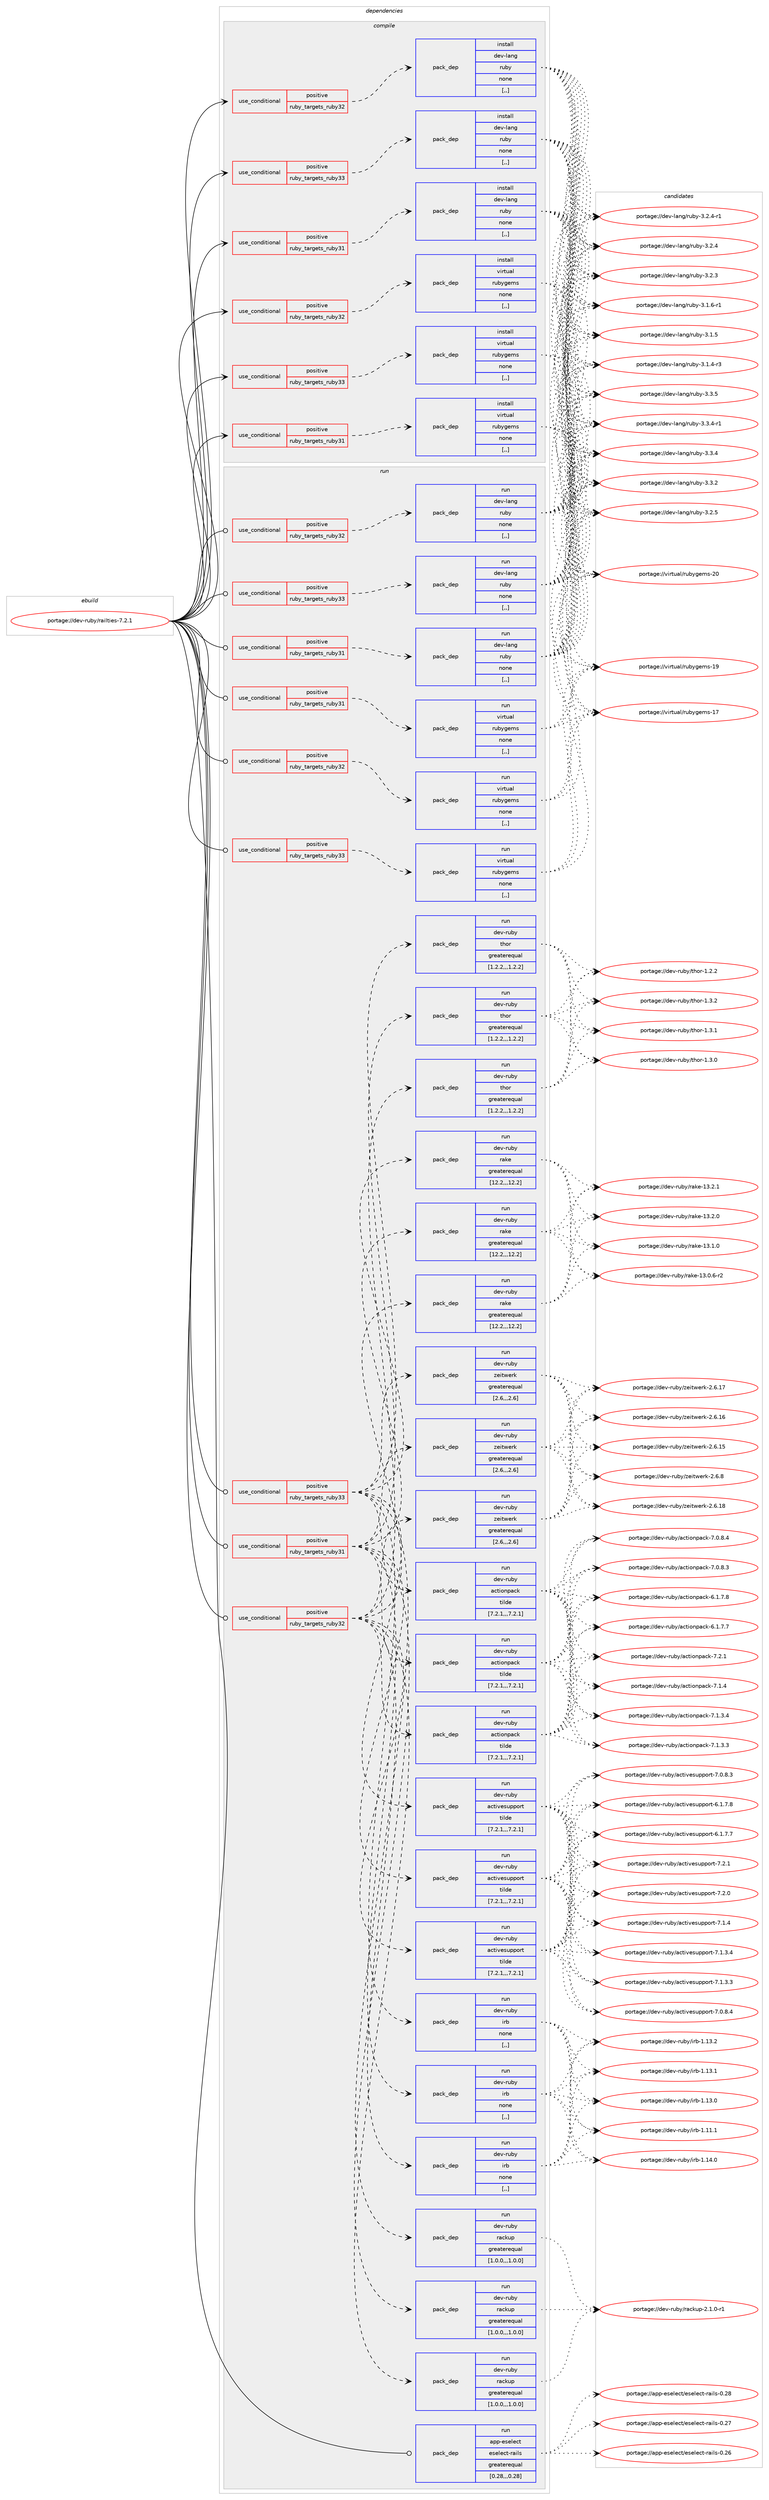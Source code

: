 digraph prolog {

# *************
# Graph options
# *************

newrank=true;
concentrate=true;
compound=true;
graph [rankdir=LR,fontname=Helvetica,fontsize=10,ranksep=1.5];#, ranksep=2.5, nodesep=0.2];
edge  [arrowhead=vee];
node  [fontname=Helvetica,fontsize=10];

# **********
# The ebuild
# **********

subgraph cluster_leftcol {
color=gray;
label=<<i>ebuild</i>>;
id [label="portage://dev-ruby/railties-7.2.1", color=red, width=4, href="../dev-ruby/railties-7.2.1.svg"];
}

# ****************
# The dependencies
# ****************

subgraph cluster_midcol {
color=gray;
label=<<i>dependencies</i>>;
subgraph cluster_compile {
fillcolor="#eeeeee";
style=filled;
label=<<i>compile</i>>;
subgraph cond184613 {
dependency692728 [label=<<TABLE BORDER="0" CELLBORDER="1" CELLSPACING="0" CELLPADDING="4"><TR><TD ROWSPAN="3" CELLPADDING="10">use_conditional</TD></TR><TR><TD>positive</TD></TR><TR><TD>ruby_targets_ruby31</TD></TR></TABLE>>, shape=none, color=red];
subgraph pack503169 {
dependency692729 [label=<<TABLE BORDER="0" CELLBORDER="1" CELLSPACING="0" CELLPADDING="4" WIDTH="220"><TR><TD ROWSPAN="6" CELLPADDING="30">pack_dep</TD></TR><TR><TD WIDTH="110">install</TD></TR><TR><TD>dev-lang</TD></TR><TR><TD>ruby</TD></TR><TR><TD>none</TD></TR><TR><TD>[,,]</TD></TR></TABLE>>, shape=none, color=blue];
}
dependency692728:e -> dependency692729:w [weight=20,style="dashed",arrowhead="vee"];
}
id:e -> dependency692728:w [weight=20,style="solid",arrowhead="vee"];
subgraph cond184614 {
dependency692730 [label=<<TABLE BORDER="0" CELLBORDER="1" CELLSPACING="0" CELLPADDING="4"><TR><TD ROWSPAN="3" CELLPADDING="10">use_conditional</TD></TR><TR><TD>positive</TD></TR><TR><TD>ruby_targets_ruby31</TD></TR></TABLE>>, shape=none, color=red];
subgraph pack503170 {
dependency692731 [label=<<TABLE BORDER="0" CELLBORDER="1" CELLSPACING="0" CELLPADDING="4" WIDTH="220"><TR><TD ROWSPAN="6" CELLPADDING="30">pack_dep</TD></TR><TR><TD WIDTH="110">install</TD></TR><TR><TD>virtual</TD></TR><TR><TD>rubygems</TD></TR><TR><TD>none</TD></TR><TR><TD>[,,]</TD></TR></TABLE>>, shape=none, color=blue];
}
dependency692730:e -> dependency692731:w [weight=20,style="dashed",arrowhead="vee"];
}
id:e -> dependency692730:w [weight=20,style="solid",arrowhead="vee"];
subgraph cond184615 {
dependency692732 [label=<<TABLE BORDER="0" CELLBORDER="1" CELLSPACING="0" CELLPADDING="4"><TR><TD ROWSPAN="3" CELLPADDING="10">use_conditional</TD></TR><TR><TD>positive</TD></TR><TR><TD>ruby_targets_ruby32</TD></TR></TABLE>>, shape=none, color=red];
subgraph pack503171 {
dependency692733 [label=<<TABLE BORDER="0" CELLBORDER="1" CELLSPACING="0" CELLPADDING="4" WIDTH="220"><TR><TD ROWSPAN="6" CELLPADDING="30">pack_dep</TD></TR><TR><TD WIDTH="110">install</TD></TR><TR><TD>dev-lang</TD></TR><TR><TD>ruby</TD></TR><TR><TD>none</TD></TR><TR><TD>[,,]</TD></TR></TABLE>>, shape=none, color=blue];
}
dependency692732:e -> dependency692733:w [weight=20,style="dashed",arrowhead="vee"];
}
id:e -> dependency692732:w [weight=20,style="solid",arrowhead="vee"];
subgraph cond184616 {
dependency692734 [label=<<TABLE BORDER="0" CELLBORDER="1" CELLSPACING="0" CELLPADDING="4"><TR><TD ROWSPAN="3" CELLPADDING="10">use_conditional</TD></TR><TR><TD>positive</TD></TR><TR><TD>ruby_targets_ruby32</TD></TR></TABLE>>, shape=none, color=red];
subgraph pack503172 {
dependency692735 [label=<<TABLE BORDER="0" CELLBORDER="1" CELLSPACING="0" CELLPADDING="4" WIDTH="220"><TR><TD ROWSPAN="6" CELLPADDING="30">pack_dep</TD></TR><TR><TD WIDTH="110">install</TD></TR><TR><TD>virtual</TD></TR><TR><TD>rubygems</TD></TR><TR><TD>none</TD></TR><TR><TD>[,,]</TD></TR></TABLE>>, shape=none, color=blue];
}
dependency692734:e -> dependency692735:w [weight=20,style="dashed",arrowhead="vee"];
}
id:e -> dependency692734:w [weight=20,style="solid",arrowhead="vee"];
subgraph cond184617 {
dependency692736 [label=<<TABLE BORDER="0" CELLBORDER="1" CELLSPACING="0" CELLPADDING="4"><TR><TD ROWSPAN="3" CELLPADDING="10">use_conditional</TD></TR><TR><TD>positive</TD></TR><TR><TD>ruby_targets_ruby33</TD></TR></TABLE>>, shape=none, color=red];
subgraph pack503173 {
dependency692737 [label=<<TABLE BORDER="0" CELLBORDER="1" CELLSPACING="0" CELLPADDING="4" WIDTH="220"><TR><TD ROWSPAN="6" CELLPADDING="30">pack_dep</TD></TR><TR><TD WIDTH="110">install</TD></TR><TR><TD>dev-lang</TD></TR><TR><TD>ruby</TD></TR><TR><TD>none</TD></TR><TR><TD>[,,]</TD></TR></TABLE>>, shape=none, color=blue];
}
dependency692736:e -> dependency692737:w [weight=20,style="dashed",arrowhead="vee"];
}
id:e -> dependency692736:w [weight=20,style="solid",arrowhead="vee"];
subgraph cond184618 {
dependency692738 [label=<<TABLE BORDER="0" CELLBORDER="1" CELLSPACING="0" CELLPADDING="4"><TR><TD ROWSPAN="3" CELLPADDING="10">use_conditional</TD></TR><TR><TD>positive</TD></TR><TR><TD>ruby_targets_ruby33</TD></TR></TABLE>>, shape=none, color=red];
subgraph pack503174 {
dependency692739 [label=<<TABLE BORDER="0" CELLBORDER="1" CELLSPACING="0" CELLPADDING="4" WIDTH="220"><TR><TD ROWSPAN="6" CELLPADDING="30">pack_dep</TD></TR><TR><TD WIDTH="110">install</TD></TR><TR><TD>virtual</TD></TR><TR><TD>rubygems</TD></TR><TR><TD>none</TD></TR><TR><TD>[,,]</TD></TR></TABLE>>, shape=none, color=blue];
}
dependency692738:e -> dependency692739:w [weight=20,style="dashed",arrowhead="vee"];
}
id:e -> dependency692738:w [weight=20,style="solid",arrowhead="vee"];
}
subgraph cluster_compileandrun {
fillcolor="#eeeeee";
style=filled;
label=<<i>compile and run</i>>;
}
subgraph cluster_run {
fillcolor="#eeeeee";
style=filled;
label=<<i>run</i>>;
subgraph cond184619 {
dependency692740 [label=<<TABLE BORDER="0" CELLBORDER="1" CELLSPACING="0" CELLPADDING="4"><TR><TD ROWSPAN="3" CELLPADDING="10">use_conditional</TD></TR><TR><TD>positive</TD></TR><TR><TD>ruby_targets_ruby31</TD></TR></TABLE>>, shape=none, color=red];
subgraph pack503175 {
dependency692741 [label=<<TABLE BORDER="0" CELLBORDER="1" CELLSPACING="0" CELLPADDING="4" WIDTH="220"><TR><TD ROWSPAN="6" CELLPADDING="30">pack_dep</TD></TR><TR><TD WIDTH="110">run</TD></TR><TR><TD>dev-lang</TD></TR><TR><TD>ruby</TD></TR><TR><TD>none</TD></TR><TR><TD>[,,]</TD></TR></TABLE>>, shape=none, color=blue];
}
dependency692740:e -> dependency692741:w [weight=20,style="dashed",arrowhead="vee"];
}
id:e -> dependency692740:w [weight=20,style="solid",arrowhead="odot"];
subgraph cond184620 {
dependency692742 [label=<<TABLE BORDER="0" CELLBORDER="1" CELLSPACING="0" CELLPADDING="4"><TR><TD ROWSPAN="3" CELLPADDING="10">use_conditional</TD></TR><TR><TD>positive</TD></TR><TR><TD>ruby_targets_ruby31</TD></TR></TABLE>>, shape=none, color=red];
subgraph pack503176 {
dependency692743 [label=<<TABLE BORDER="0" CELLBORDER="1" CELLSPACING="0" CELLPADDING="4" WIDTH="220"><TR><TD ROWSPAN="6" CELLPADDING="30">pack_dep</TD></TR><TR><TD WIDTH="110">run</TD></TR><TR><TD>dev-ruby</TD></TR><TR><TD>actionpack</TD></TR><TR><TD>tilde</TD></TR><TR><TD>[7.2.1,,,7.2.1]</TD></TR></TABLE>>, shape=none, color=blue];
}
dependency692742:e -> dependency692743:w [weight=20,style="dashed",arrowhead="vee"];
subgraph pack503177 {
dependency692744 [label=<<TABLE BORDER="0" CELLBORDER="1" CELLSPACING="0" CELLPADDING="4" WIDTH="220"><TR><TD ROWSPAN="6" CELLPADDING="30">pack_dep</TD></TR><TR><TD WIDTH="110">run</TD></TR><TR><TD>dev-ruby</TD></TR><TR><TD>activesupport</TD></TR><TR><TD>tilde</TD></TR><TR><TD>[7.2.1,,,7.2.1]</TD></TR></TABLE>>, shape=none, color=blue];
}
dependency692742:e -> dependency692744:w [weight=20,style="dashed",arrowhead="vee"];
subgraph pack503178 {
dependency692745 [label=<<TABLE BORDER="0" CELLBORDER="1" CELLSPACING="0" CELLPADDING="4" WIDTH="220"><TR><TD ROWSPAN="6" CELLPADDING="30">pack_dep</TD></TR><TR><TD WIDTH="110">run</TD></TR><TR><TD>dev-ruby</TD></TR><TR><TD>irb</TD></TR><TR><TD>none</TD></TR><TR><TD>[,,]</TD></TR></TABLE>>, shape=none, color=blue];
}
dependency692742:e -> dependency692745:w [weight=20,style="dashed",arrowhead="vee"];
subgraph pack503179 {
dependency692746 [label=<<TABLE BORDER="0" CELLBORDER="1" CELLSPACING="0" CELLPADDING="4" WIDTH="220"><TR><TD ROWSPAN="6" CELLPADDING="30">pack_dep</TD></TR><TR><TD WIDTH="110">run</TD></TR><TR><TD>dev-ruby</TD></TR><TR><TD>rackup</TD></TR><TR><TD>greaterequal</TD></TR><TR><TD>[1.0.0,,,1.0.0]</TD></TR></TABLE>>, shape=none, color=blue];
}
dependency692742:e -> dependency692746:w [weight=20,style="dashed",arrowhead="vee"];
subgraph pack503180 {
dependency692747 [label=<<TABLE BORDER="0" CELLBORDER="1" CELLSPACING="0" CELLPADDING="4" WIDTH="220"><TR><TD ROWSPAN="6" CELLPADDING="30">pack_dep</TD></TR><TR><TD WIDTH="110">run</TD></TR><TR><TD>dev-ruby</TD></TR><TR><TD>rake</TD></TR><TR><TD>greaterequal</TD></TR><TR><TD>[12.2,,,12.2]</TD></TR></TABLE>>, shape=none, color=blue];
}
dependency692742:e -> dependency692747:w [weight=20,style="dashed",arrowhead="vee"];
subgraph pack503181 {
dependency692748 [label=<<TABLE BORDER="0" CELLBORDER="1" CELLSPACING="0" CELLPADDING="4" WIDTH="220"><TR><TD ROWSPAN="6" CELLPADDING="30">pack_dep</TD></TR><TR><TD WIDTH="110">run</TD></TR><TR><TD>dev-ruby</TD></TR><TR><TD>thor</TD></TR><TR><TD>greaterequal</TD></TR><TR><TD>[1.2.2,,,1.2.2]</TD></TR></TABLE>>, shape=none, color=blue];
}
dependency692742:e -> dependency692748:w [weight=20,style="dashed",arrowhead="vee"];
subgraph pack503182 {
dependency692749 [label=<<TABLE BORDER="0" CELLBORDER="1" CELLSPACING="0" CELLPADDING="4" WIDTH="220"><TR><TD ROWSPAN="6" CELLPADDING="30">pack_dep</TD></TR><TR><TD WIDTH="110">run</TD></TR><TR><TD>dev-ruby</TD></TR><TR><TD>zeitwerk</TD></TR><TR><TD>greaterequal</TD></TR><TR><TD>[2.6,,,2.6]</TD></TR></TABLE>>, shape=none, color=blue];
}
dependency692742:e -> dependency692749:w [weight=20,style="dashed",arrowhead="vee"];
}
id:e -> dependency692742:w [weight=20,style="solid",arrowhead="odot"];
subgraph cond184621 {
dependency692750 [label=<<TABLE BORDER="0" CELLBORDER="1" CELLSPACING="0" CELLPADDING="4"><TR><TD ROWSPAN="3" CELLPADDING="10">use_conditional</TD></TR><TR><TD>positive</TD></TR><TR><TD>ruby_targets_ruby31</TD></TR></TABLE>>, shape=none, color=red];
subgraph pack503183 {
dependency692751 [label=<<TABLE BORDER="0" CELLBORDER="1" CELLSPACING="0" CELLPADDING="4" WIDTH="220"><TR><TD ROWSPAN="6" CELLPADDING="30">pack_dep</TD></TR><TR><TD WIDTH="110">run</TD></TR><TR><TD>virtual</TD></TR><TR><TD>rubygems</TD></TR><TR><TD>none</TD></TR><TR><TD>[,,]</TD></TR></TABLE>>, shape=none, color=blue];
}
dependency692750:e -> dependency692751:w [weight=20,style="dashed",arrowhead="vee"];
}
id:e -> dependency692750:w [weight=20,style="solid",arrowhead="odot"];
subgraph cond184622 {
dependency692752 [label=<<TABLE BORDER="0" CELLBORDER="1" CELLSPACING="0" CELLPADDING="4"><TR><TD ROWSPAN="3" CELLPADDING="10">use_conditional</TD></TR><TR><TD>positive</TD></TR><TR><TD>ruby_targets_ruby32</TD></TR></TABLE>>, shape=none, color=red];
subgraph pack503184 {
dependency692753 [label=<<TABLE BORDER="0" CELLBORDER="1" CELLSPACING="0" CELLPADDING="4" WIDTH="220"><TR><TD ROWSPAN="6" CELLPADDING="30">pack_dep</TD></TR><TR><TD WIDTH="110">run</TD></TR><TR><TD>dev-lang</TD></TR><TR><TD>ruby</TD></TR><TR><TD>none</TD></TR><TR><TD>[,,]</TD></TR></TABLE>>, shape=none, color=blue];
}
dependency692752:e -> dependency692753:w [weight=20,style="dashed",arrowhead="vee"];
}
id:e -> dependency692752:w [weight=20,style="solid",arrowhead="odot"];
subgraph cond184623 {
dependency692754 [label=<<TABLE BORDER="0" CELLBORDER="1" CELLSPACING="0" CELLPADDING="4"><TR><TD ROWSPAN="3" CELLPADDING="10">use_conditional</TD></TR><TR><TD>positive</TD></TR><TR><TD>ruby_targets_ruby32</TD></TR></TABLE>>, shape=none, color=red];
subgraph pack503185 {
dependency692755 [label=<<TABLE BORDER="0" CELLBORDER="1" CELLSPACING="0" CELLPADDING="4" WIDTH="220"><TR><TD ROWSPAN="6" CELLPADDING="30">pack_dep</TD></TR><TR><TD WIDTH="110">run</TD></TR><TR><TD>dev-ruby</TD></TR><TR><TD>actionpack</TD></TR><TR><TD>tilde</TD></TR><TR><TD>[7.2.1,,,7.2.1]</TD></TR></TABLE>>, shape=none, color=blue];
}
dependency692754:e -> dependency692755:w [weight=20,style="dashed",arrowhead="vee"];
subgraph pack503186 {
dependency692756 [label=<<TABLE BORDER="0" CELLBORDER="1" CELLSPACING="0" CELLPADDING="4" WIDTH="220"><TR><TD ROWSPAN="6" CELLPADDING="30">pack_dep</TD></TR><TR><TD WIDTH="110">run</TD></TR><TR><TD>dev-ruby</TD></TR><TR><TD>activesupport</TD></TR><TR><TD>tilde</TD></TR><TR><TD>[7.2.1,,,7.2.1]</TD></TR></TABLE>>, shape=none, color=blue];
}
dependency692754:e -> dependency692756:w [weight=20,style="dashed",arrowhead="vee"];
subgraph pack503187 {
dependency692757 [label=<<TABLE BORDER="0" CELLBORDER="1" CELLSPACING="0" CELLPADDING="4" WIDTH="220"><TR><TD ROWSPAN="6" CELLPADDING="30">pack_dep</TD></TR><TR><TD WIDTH="110">run</TD></TR><TR><TD>dev-ruby</TD></TR><TR><TD>irb</TD></TR><TR><TD>none</TD></TR><TR><TD>[,,]</TD></TR></TABLE>>, shape=none, color=blue];
}
dependency692754:e -> dependency692757:w [weight=20,style="dashed",arrowhead="vee"];
subgraph pack503188 {
dependency692758 [label=<<TABLE BORDER="0" CELLBORDER="1" CELLSPACING="0" CELLPADDING="4" WIDTH="220"><TR><TD ROWSPAN="6" CELLPADDING="30">pack_dep</TD></TR><TR><TD WIDTH="110">run</TD></TR><TR><TD>dev-ruby</TD></TR><TR><TD>rackup</TD></TR><TR><TD>greaterequal</TD></TR><TR><TD>[1.0.0,,,1.0.0]</TD></TR></TABLE>>, shape=none, color=blue];
}
dependency692754:e -> dependency692758:w [weight=20,style="dashed",arrowhead="vee"];
subgraph pack503189 {
dependency692759 [label=<<TABLE BORDER="0" CELLBORDER="1" CELLSPACING="0" CELLPADDING="4" WIDTH="220"><TR><TD ROWSPAN="6" CELLPADDING="30">pack_dep</TD></TR><TR><TD WIDTH="110">run</TD></TR><TR><TD>dev-ruby</TD></TR><TR><TD>rake</TD></TR><TR><TD>greaterequal</TD></TR><TR><TD>[12.2,,,12.2]</TD></TR></TABLE>>, shape=none, color=blue];
}
dependency692754:e -> dependency692759:w [weight=20,style="dashed",arrowhead="vee"];
subgraph pack503190 {
dependency692760 [label=<<TABLE BORDER="0" CELLBORDER="1" CELLSPACING="0" CELLPADDING="4" WIDTH="220"><TR><TD ROWSPAN="6" CELLPADDING="30">pack_dep</TD></TR><TR><TD WIDTH="110">run</TD></TR><TR><TD>dev-ruby</TD></TR><TR><TD>thor</TD></TR><TR><TD>greaterequal</TD></TR><TR><TD>[1.2.2,,,1.2.2]</TD></TR></TABLE>>, shape=none, color=blue];
}
dependency692754:e -> dependency692760:w [weight=20,style="dashed",arrowhead="vee"];
subgraph pack503191 {
dependency692761 [label=<<TABLE BORDER="0" CELLBORDER="1" CELLSPACING="0" CELLPADDING="4" WIDTH="220"><TR><TD ROWSPAN="6" CELLPADDING="30">pack_dep</TD></TR><TR><TD WIDTH="110">run</TD></TR><TR><TD>dev-ruby</TD></TR><TR><TD>zeitwerk</TD></TR><TR><TD>greaterequal</TD></TR><TR><TD>[2.6,,,2.6]</TD></TR></TABLE>>, shape=none, color=blue];
}
dependency692754:e -> dependency692761:w [weight=20,style="dashed",arrowhead="vee"];
}
id:e -> dependency692754:w [weight=20,style="solid",arrowhead="odot"];
subgraph cond184624 {
dependency692762 [label=<<TABLE BORDER="0" CELLBORDER="1" CELLSPACING="0" CELLPADDING="4"><TR><TD ROWSPAN="3" CELLPADDING="10">use_conditional</TD></TR><TR><TD>positive</TD></TR><TR><TD>ruby_targets_ruby32</TD></TR></TABLE>>, shape=none, color=red];
subgraph pack503192 {
dependency692763 [label=<<TABLE BORDER="0" CELLBORDER="1" CELLSPACING="0" CELLPADDING="4" WIDTH="220"><TR><TD ROWSPAN="6" CELLPADDING="30">pack_dep</TD></TR><TR><TD WIDTH="110">run</TD></TR><TR><TD>virtual</TD></TR><TR><TD>rubygems</TD></TR><TR><TD>none</TD></TR><TR><TD>[,,]</TD></TR></TABLE>>, shape=none, color=blue];
}
dependency692762:e -> dependency692763:w [weight=20,style="dashed",arrowhead="vee"];
}
id:e -> dependency692762:w [weight=20,style="solid",arrowhead="odot"];
subgraph cond184625 {
dependency692764 [label=<<TABLE BORDER="0" CELLBORDER="1" CELLSPACING="0" CELLPADDING="4"><TR><TD ROWSPAN="3" CELLPADDING="10">use_conditional</TD></TR><TR><TD>positive</TD></TR><TR><TD>ruby_targets_ruby33</TD></TR></TABLE>>, shape=none, color=red];
subgraph pack503193 {
dependency692765 [label=<<TABLE BORDER="0" CELLBORDER="1" CELLSPACING="0" CELLPADDING="4" WIDTH="220"><TR><TD ROWSPAN="6" CELLPADDING="30">pack_dep</TD></TR><TR><TD WIDTH="110">run</TD></TR><TR><TD>dev-lang</TD></TR><TR><TD>ruby</TD></TR><TR><TD>none</TD></TR><TR><TD>[,,]</TD></TR></TABLE>>, shape=none, color=blue];
}
dependency692764:e -> dependency692765:w [weight=20,style="dashed",arrowhead="vee"];
}
id:e -> dependency692764:w [weight=20,style="solid",arrowhead="odot"];
subgraph cond184626 {
dependency692766 [label=<<TABLE BORDER="0" CELLBORDER="1" CELLSPACING="0" CELLPADDING="4"><TR><TD ROWSPAN="3" CELLPADDING="10">use_conditional</TD></TR><TR><TD>positive</TD></TR><TR><TD>ruby_targets_ruby33</TD></TR></TABLE>>, shape=none, color=red];
subgraph pack503194 {
dependency692767 [label=<<TABLE BORDER="0" CELLBORDER="1" CELLSPACING="0" CELLPADDING="4" WIDTH="220"><TR><TD ROWSPAN="6" CELLPADDING="30">pack_dep</TD></TR><TR><TD WIDTH="110">run</TD></TR><TR><TD>dev-ruby</TD></TR><TR><TD>actionpack</TD></TR><TR><TD>tilde</TD></TR><TR><TD>[7.2.1,,,7.2.1]</TD></TR></TABLE>>, shape=none, color=blue];
}
dependency692766:e -> dependency692767:w [weight=20,style="dashed",arrowhead="vee"];
subgraph pack503195 {
dependency692768 [label=<<TABLE BORDER="0" CELLBORDER="1" CELLSPACING="0" CELLPADDING="4" WIDTH="220"><TR><TD ROWSPAN="6" CELLPADDING="30">pack_dep</TD></TR><TR><TD WIDTH="110">run</TD></TR><TR><TD>dev-ruby</TD></TR><TR><TD>activesupport</TD></TR><TR><TD>tilde</TD></TR><TR><TD>[7.2.1,,,7.2.1]</TD></TR></TABLE>>, shape=none, color=blue];
}
dependency692766:e -> dependency692768:w [weight=20,style="dashed",arrowhead="vee"];
subgraph pack503196 {
dependency692769 [label=<<TABLE BORDER="0" CELLBORDER="1" CELLSPACING="0" CELLPADDING="4" WIDTH="220"><TR><TD ROWSPAN="6" CELLPADDING="30">pack_dep</TD></TR><TR><TD WIDTH="110">run</TD></TR><TR><TD>dev-ruby</TD></TR><TR><TD>irb</TD></TR><TR><TD>none</TD></TR><TR><TD>[,,]</TD></TR></TABLE>>, shape=none, color=blue];
}
dependency692766:e -> dependency692769:w [weight=20,style="dashed",arrowhead="vee"];
subgraph pack503197 {
dependency692770 [label=<<TABLE BORDER="0" CELLBORDER="1" CELLSPACING="0" CELLPADDING="4" WIDTH="220"><TR><TD ROWSPAN="6" CELLPADDING="30">pack_dep</TD></TR><TR><TD WIDTH="110">run</TD></TR><TR><TD>dev-ruby</TD></TR><TR><TD>rackup</TD></TR><TR><TD>greaterequal</TD></TR><TR><TD>[1.0.0,,,1.0.0]</TD></TR></TABLE>>, shape=none, color=blue];
}
dependency692766:e -> dependency692770:w [weight=20,style="dashed",arrowhead="vee"];
subgraph pack503198 {
dependency692771 [label=<<TABLE BORDER="0" CELLBORDER="1" CELLSPACING="0" CELLPADDING="4" WIDTH="220"><TR><TD ROWSPAN="6" CELLPADDING="30">pack_dep</TD></TR><TR><TD WIDTH="110">run</TD></TR><TR><TD>dev-ruby</TD></TR><TR><TD>rake</TD></TR><TR><TD>greaterequal</TD></TR><TR><TD>[12.2,,,12.2]</TD></TR></TABLE>>, shape=none, color=blue];
}
dependency692766:e -> dependency692771:w [weight=20,style="dashed",arrowhead="vee"];
subgraph pack503199 {
dependency692772 [label=<<TABLE BORDER="0" CELLBORDER="1" CELLSPACING="0" CELLPADDING="4" WIDTH="220"><TR><TD ROWSPAN="6" CELLPADDING="30">pack_dep</TD></TR><TR><TD WIDTH="110">run</TD></TR><TR><TD>dev-ruby</TD></TR><TR><TD>thor</TD></TR><TR><TD>greaterequal</TD></TR><TR><TD>[1.2.2,,,1.2.2]</TD></TR></TABLE>>, shape=none, color=blue];
}
dependency692766:e -> dependency692772:w [weight=20,style="dashed",arrowhead="vee"];
subgraph pack503200 {
dependency692773 [label=<<TABLE BORDER="0" CELLBORDER="1" CELLSPACING="0" CELLPADDING="4" WIDTH="220"><TR><TD ROWSPAN="6" CELLPADDING="30">pack_dep</TD></TR><TR><TD WIDTH="110">run</TD></TR><TR><TD>dev-ruby</TD></TR><TR><TD>zeitwerk</TD></TR><TR><TD>greaterequal</TD></TR><TR><TD>[2.6,,,2.6]</TD></TR></TABLE>>, shape=none, color=blue];
}
dependency692766:e -> dependency692773:w [weight=20,style="dashed",arrowhead="vee"];
}
id:e -> dependency692766:w [weight=20,style="solid",arrowhead="odot"];
subgraph cond184627 {
dependency692774 [label=<<TABLE BORDER="0" CELLBORDER="1" CELLSPACING="0" CELLPADDING="4"><TR><TD ROWSPAN="3" CELLPADDING="10">use_conditional</TD></TR><TR><TD>positive</TD></TR><TR><TD>ruby_targets_ruby33</TD></TR></TABLE>>, shape=none, color=red];
subgraph pack503201 {
dependency692775 [label=<<TABLE BORDER="0" CELLBORDER="1" CELLSPACING="0" CELLPADDING="4" WIDTH="220"><TR><TD ROWSPAN="6" CELLPADDING="30">pack_dep</TD></TR><TR><TD WIDTH="110">run</TD></TR><TR><TD>virtual</TD></TR><TR><TD>rubygems</TD></TR><TR><TD>none</TD></TR><TR><TD>[,,]</TD></TR></TABLE>>, shape=none, color=blue];
}
dependency692774:e -> dependency692775:w [weight=20,style="dashed",arrowhead="vee"];
}
id:e -> dependency692774:w [weight=20,style="solid",arrowhead="odot"];
subgraph pack503202 {
dependency692776 [label=<<TABLE BORDER="0" CELLBORDER="1" CELLSPACING="0" CELLPADDING="4" WIDTH="220"><TR><TD ROWSPAN="6" CELLPADDING="30">pack_dep</TD></TR><TR><TD WIDTH="110">run</TD></TR><TR><TD>app-eselect</TD></TR><TR><TD>eselect-rails</TD></TR><TR><TD>greaterequal</TD></TR><TR><TD>[0.28,,,0.28]</TD></TR></TABLE>>, shape=none, color=blue];
}
id:e -> dependency692776:w [weight=20,style="solid",arrowhead="odot"];
}
}

# **************
# The candidates
# **************

subgraph cluster_choices {
rank=same;
color=gray;
label=<<i>candidates</i>>;

subgraph choice503169 {
color=black;
nodesep=1;
choice10010111845108971101034711411798121455146514653 [label="portage://dev-lang/ruby-3.3.5", color=red, width=4,href="../dev-lang/ruby-3.3.5.svg"];
choice100101118451089711010347114117981214551465146524511449 [label="portage://dev-lang/ruby-3.3.4-r1", color=red, width=4,href="../dev-lang/ruby-3.3.4-r1.svg"];
choice10010111845108971101034711411798121455146514652 [label="portage://dev-lang/ruby-3.3.4", color=red, width=4,href="../dev-lang/ruby-3.3.4.svg"];
choice10010111845108971101034711411798121455146514650 [label="portage://dev-lang/ruby-3.3.2", color=red, width=4,href="../dev-lang/ruby-3.3.2.svg"];
choice10010111845108971101034711411798121455146504653 [label="portage://dev-lang/ruby-3.2.5", color=red, width=4,href="../dev-lang/ruby-3.2.5.svg"];
choice100101118451089711010347114117981214551465046524511449 [label="portage://dev-lang/ruby-3.2.4-r1", color=red, width=4,href="../dev-lang/ruby-3.2.4-r1.svg"];
choice10010111845108971101034711411798121455146504652 [label="portage://dev-lang/ruby-3.2.4", color=red, width=4,href="../dev-lang/ruby-3.2.4.svg"];
choice10010111845108971101034711411798121455146504651 [label="portage://dev-lang/ruby-3.2.3", color=red, width=4,href="../dev-lang/ruby-3.2.3.svg"];
choice100101118451089711010347114117981214551464946544511449 [label="portage://dev-lang/ruby-3.1.6-r1", color=red, width=4,href="../dev-lang/ruby-3.1.6-r1.svg"];
choice10010111845108971101034711411798121455146494653 [label="portage://dev-lang/ruby-3.1.5", color=red, width=4,href="../dev-lang/ruby-3.1.5.svg"];
choice100101118451089711010347114117981214551464946524511451 [label="portage://dev-lang/ruby-3.1.4-r3", color=red, width=4,href="../dev-lang/ruby-3.1.4-r3.svg"];
dependency692729:e -> choice10010111845108971101034711411798121455146514653:w [style=dotted,weight="100"];
dependency692729:e -> choice100101118451089711010347114117981214551465146524511449:w [style=dotted,weight="100"];
dependency692729:e -> choice10010111845108971101034711411798121455146514652:w [style=dotted,weight="100"];
dependency692729:e -> choice10010111845108971101034711411798121455146514650:w [style=dotted,weight="100"];
dependency692729:e -> choice10010111845108971101034711411798121455146504653:w [style=dotted,weight="100"];
dependency692729:e -> choice100101118451089711010347114117981214551465046524511449:w [style=dotted,weight="100"];
dependency692729:e -> choice10010111845108971101034711411798121455146504652:w [style=dotted,weight="100"];
dependency692729:e -> choice10010111845108971101034711411798121455146504651:w [style=dotted,weight="100"];
dependency692729:e -> choice100101118451089711010347114117981214551464946544511449:w [style=dotted,weight="100"];
dependency692729:e -> choice10010111845108971101034711411798121455146494653:w [style=dotted,weight="100"];
dependency692729:e -> choice100101118451089711010347114117981214551464946524511451:w [style=dotted,weight="100"];
}
subgraph choice503170 {
color=black;
nodesep=1;
choice118105114116117971084711411798121103101109115455048 [label="portage://virtual/rubygems-20", color=red, width=4,href="../virtual/rubygems-20.svg"];
choice118105114116117971084711411798121103101109115454957 [label="portage://virtual/rubygems-19", color=red, width=4,href="../virtual/rubygems-19.svg"];
choice118105114116117971084711411798121103101109115454955 [label="portage://virtual/rubygems-17", color=red, width=4,href="../virtual/rubygems-17.svg"];
dependency692731:e -> choice118105114116117971084711411798121103101109115455048:w [style=dotted,weight="100"];
dependency692731:e -> choice118105114116117971084711411798121103101109115454957:w [style=dotted,weight="100"];
dependency692731:e -> choice118105114116117971084711411798121103101109115454955:w [style=dotted,weight="100"];
}
subgraph choice503171 {
color=black;
nodesep=1;
choice10010111845108971101034711411798121455146514653 [label="portage://dev-lang/ruby-3.3.5", color=red, width=4,href="../dev-lang/ruby-3.3.5.svg"];
choice100101118451089711010347114117981214551465146524511449 [label="portage://dev-lang/ruby-3.3.4-r1", color=red, width=4,href="../dev-lang/ruby-3.3.4-r1.svg"];
choice10010111845108971101034711411798121455146514652 [label="portage://dev-lang/ruby-3.3.4", color=red, width=4,href="../dev-lang/ruby-3.3.4.svg"];
choice10010111845108971101034711411798121455146514650 [label="portage://dev-lang/ruby-3.3.2", color=red, width=4,href="../dev-lang/ruby-3.3.2.svg"];
choice10010111845108971101034711411798121455146504653 [label="portage://dev-lang/ruby-3.2.5", color=red, width=4,href="../dev-lang/ruby-3.2.5.svg"];
choice100101118451089711010347114117981214551465046524511449 [label="portage://dev-lang/ruby-3.2.4-r1", color=red, width=4,href="../dev-lang/ruby-3.2.4-r1.svg"];
choice10010111845108971101034711411798121455146504652 [label="portage://dev-lang/ruby-3.2.4", color=red, width=4,href="../dev-lang/ruby-3.2.4.svg"];
choice10010111845108971101034711411798121455146504651 [label="portage://dev-lang/ruby-3.2.3", color=red, width=4,href="../dev-lang/ruby-3.2.3.svg"];
choice100101118451089711010347114117981214551464946544511449 [label="portage://dev-lang/ruby-3.1.6-r1", color=red, width=4,href="../dev-lang/ruby-3.1.6-r1.svg"];
choice10010111845108971101034711411798121455146494653 [label="portage://dev-lang/ruby-3.1.5", color=red, width=4,href="../dev-lang/ruby-3.1.5.svg"];
choice100101118451089711010347114117981214551464946524511451 [label="portage://dev-lang/ruby-3.1.4-r3", color=red, width=4,href="../dev-lang/ruby-3.1.4-r3.svg"];
dependency692733:e -> choice10010111845108971101034711411798121455146514653:w [style=dotted,weight="100"];
dependency692733:e -> choice100101118451089711010347114117981214551465146524511449:w [style=dotted,weight="100"];
dependency692733:e -> choice10010111845108971101034711411798121455146514652:w [style=dotted,weight="100"];
dependency692733:e -> choice10010111845108971101034711411798121455146514650:w [style=dotted,weight="100"];
dependency692733:e -> choice10010111845108971101034711411798121455146504653:w [style=dotted,weight="100"];
dependency692733:e -> choice100101118451089711010347114117981214551465046524511449:w [style=dotted,weight="100"];
dependency692733:e -> choice10010111845108971101034711411798121455146504652:w [style=dotted,weight="100"];
dependency692733:e -> choice10010111845108971101034711411798121455146504651:w [style=dotted,weight="100"];
dependency692733:e -> choice100101118451089711010347114117981214551464946544511449:w [style=dotted,weight="100"];
dependency692733:e -> choice10010111845108971101034711411798121455146494653:w [style=dotted,weight="100"];
dependency692733:e -> choice100101118451089711010347114117981214551464946524511451:w [style=dotted,weight="100"];
}
subgraph choice503172 {
color=black;
nodesep=1;
choice118105114116117971084711411798121103101109115455048 [label="portage://virtual/rubygems-20", color=red, width=4,href="../virtual/rubygems-20.svg"];
choice118105114116117971084711411798121103101109115454957 [label="portage://virtual/rubygems-19", color=red, width=4,href="../virtual/rubygems-19.svg"];
choice118105114116117971084711411798121103101109115454955 [label="portage://virtual/rubygems-17", color=red, width=4,href="../virtual/rubygems-17.svg"];
dependency692735:e -> choice118105114116117971084711411798121103101109115455048:w [style=dotted,weight="100"];
dependency692735:e -> choice118105114116117971084711411798121103101109115454957:w [style=dotted,weight="100"];
dependency692735:e -> choice118105114116117971084711411798121103101109115454955:w [style=dotted,weight="100"];
}
subgraph choice503173 {
color=black;
nodesep=1;
choice10010111845108971101034711411798121455146514653 [label="portage://dev-lang/ruby-3.3.5", color=red, width=4,href="../dev-lang/ruby-3.3.5.svg"];
choice100101118451089711010347114117981214551465146524511449 [label="portage://dev-lang/ruby-3.3.4-r1", color=red, width=4,href="../dev-lang/ruby-3.3.4-r1.svg"];
choice10010111845108971101034711411798121455146514652 [label="portage://dev-lang/ruby-3.3.4", color=red, width=4,href="../dev-lang/ruby-3.3.4.svg"];
choice10010111845108971101034711411798121455146514650 [label="portage://dev-lang/ruby-3.3.2", color=red, width=4,href="../dev-lang/ruby-3.3.2.svg"];
choice10010111845108971101034711411798121455146504653 [label="portage://dev-lang/ruby-3.2.5", color=red, width=4,href="../dev-lang/ruby-3.2.5.svg"];
choice100101118451089711010347114117981214551465046524511449 [label="portage://dev-lang/ruby-3.2.4-r1", color=red, width=4,href="../dev-lang/ruby-3.2.4-r1.svg"];
choice10010111845108971101034711411798121455146504652 [label="portage://dev-lang/ruby-3.2.4", color=red, width=4,href="../dev-lang/ruby-3.2.4.svg"];
choice10010111845108971101034711411798121455146504651 [label="portage://dev-lang/ruby-3.2.3", color=red, width=4,href="../dev-lang/ruby-3.2.3.svg"];
choice100101118451089711010347114117981214551464946544511449 [label="portage://dev-lang/ruby-3.1.6-r1", color=red, width=4,href="../dev-lang/ruby-3.1.6-r1.svg"];
choice10010111845108971101034711411798121455146494653 [label="portage://dev-lang/ruby-3.1.5", color=red, width=4,href="../dev-lang/ruby-3.1.5.svg"];
choice100101118451089711010347114117981214551464946524511451 [label="portage://dev-lang/ruby-3.1.4-r3", color=red, width=4,href="../dev-lang/ruby-3.1.4-r3.svg"];
dependency692737:e -> choice10010111845108971101034711411798121455146514653:w [style=dotted,weight="100"];
dependency692737:e -> choice100101118451089711010347114117981214551465146524511449:w [style=dotted,weight="100"];
dependency692737:e -> choice10010111845108971101034711411798121455146514652:w [style=dotted,weight="100"];
dependency692737:e -> choice10010111845108971101034711411798121455146514650:w [style=dotted,weight="100"];
dependency692737:e -> choice10010111845108971101034711411798121455146504653:w [style=dotted,weight="100"];
dependency692737:e -> choice100101118451089711010347114117981214551465046524511449:w [style=dotted,weight="100"];
dependency692737:e -> choice10010111845108971101034711411798121455146504652:w [style=dotted,weight="100"];
dependency692737:e -> choice10010111845108971101034711411798121455146504651:w [style=dotted,weight="100"];
dependency692737:e -> choice100101118451089711010347114117981214551464946544511449:w [style=dotted,weight="100"];
dependency692737:e -> choice10010111845108971101034711411798121455146494653:w [style=dotted,weight="100"];
dependency692737:e -> choice100101118451089711010347114117981214551464946524511451:w [style=dotted,weight="100"];
}
subgraph choice503174 {
color=black;
nodesep=1;
choice118105114116117971084711411798121103101109115455048 [label="portage://virtual/rubygems-20", color=red, width=4,href="../virtual/rubygems-20.svg"];
choice118105114116117971084711411798121103101109115454957 [label="portage://virtual/rubygems-19", color=red, width=4,href="../virtual/rubygems-19.svg"];
choice118105114116117971084711411798121103101109115454955 [label="portage://virtual/rubygems-17", color=red, width=4,href="../virtual/rubygems-17.svg"];
dependency692739:e -> choice118105114116117971084711411798121103101109115455048:w [style=dotted,weight="100"];
dependency692739:e -> choice118105114116117971084711411798121103101109115454957:w [style=dotted,weight="100"];
dependency692739:e -> choice118105114116117971084711411798121103101109115454955:w [style=dotted,weight="100"];
}
subgraph choice503175 {
color=black;
nodesep=1;
choice10010111845108971101034711411798121455146514653 [label="portage://dev-lang/ruby-3.3.5", color=red, width=4,href="../dev-lang/ruby-3.3.5.svg"];
choice100101118451089711010347114117981214551465146524511449 [label="portage://dev-lang/ruby-3.3.4-r1", color=red, width=4,href="../dev-lang/ruby-3.3.4-r1.svg"];
choice10010111845108971101034711411798121455146514652 [label="portage://dev-lang/ruby-3.3.4", color=red, width=4,href="../dev-lang/ruby-3.3.4.svg"];
choice10010111845108971101034711411798121455146514650 [label="portage://dev-lang/ruby-3.3.2", color=red, width=4,href="../dev-lang/ruby-3.3.2.svg"];
choice10010111845108971101034711411798121455146504653 [label="portage://dev-lang/ruby-3.2.5", color=red, width=4,href="../dev-lang/ruby-3.2.5.svg"];
choice100101118451089711010347114117981214551465046524511449 [label="portage://dev-lang/ruby-3.2.4-r1", color=red, width=4,href="../dev-lang/ruby-3.2.4-r1.svg"];
choice10010111845108971101034711411798121455146504652 [label="portage://dev-lang/ruby-3.2.4", color=red, width=4,href="../dev-lang/ruby-3.2.4.svg"];
choice10010111845108971101034711411798121455146504651 [label="portage://dev-lang/ruby-3.2.3", color=red, width=4,href="../dev-lang/ruby-3.2.3.svg"];
choice100101118451089711010347114117981214551464946544511449 [label="portage://dev-lang/ruby-3.1.6-r1", color=red, width=4,href="../dev-lang/ruby-3.1.6-r1.svg"];
choice10010111845108971101034711411798121455146494653 [label="portage://dev-lang/ruby-3.1.5", color=red, width=4,href="../dev-lang/ruby-3.1.5.svg"];
choice100101118451089711010347114117981214551464946524511451 [label="portage://dev-lang/ruby-3.1.4-r3", color=red, width=4,href="../dev-lang/ruby-3.1.4-r3.svg"];
dependency692741:e -> choice10010111845108971101034711411798121455146514653:w [style=dotted,weight="100"];
dependency692741:e -> choice100101118451089711010347114117981214551465146524511449:w [style=dotted,weight="100"];
dependency692741:e -> choice10010111845108971101034711411798121455146514652:w [style=dotted,weight="100"];
dependency692741:e -> choice10010111845108971101034711411798121455146514650:w [style=dotted,weight="100"];
dependency692741:e -> choice10010111845108971101034711411798121455146504653:w [style=dotted,weight="100"];
dependency692741:e -> choice100101118451089711010347114117981214551465046524511449:w [style=dotted,weight="100"];
dependency692741:e -> choice10010111845108971101034711411798121455146504652:w [style=dotted,weight="100"];
dependency692741:e -> choice10010111845108971101034711411798121455146504651:w [style=dotted,weight="100"];
dependency692741:e -> choice100101118451089711010347114117981214551464946544511449:w [style=dotted,weight="100"];
dependency692741:e -> choice10010111845108971101034711411798121455146494653:w [style=dotted,weight="100"];
dependency692741:e -> choice100101118451089711010347114117981214551464946524511451:w [style=dotted,weight="100"];
}
subgraph choice503176 {
color=black;
nodesep=1;
choice10010111845114117981214797991161051111101129799107455546504649 [label="portage://dev-ruby/actionpack-7.2.1", color=red, width=4,href="../dev-ruby/actionpack-7.2.1.svg"];
choice10010111845114117981214797991161051111101129799107455546494652 [label="portage://dev-ruby/actionpack-7.1.4", color=red, width=4,href="../dev-ruby/actionpack-7.1.4.svg"];
choice100101118451141179812147979911610511111011297991074555464946514652 [label="portage://dev-ruby/actionpack-7.1.3.4", color=red, width=4,href="../dev-ruby/actionpack-7.1.3.4.svg"];
choice100101118451141179812147979911610511111011297991074555464946514651 [label="portage://dev-ruby/actionpack-7.1.3.3", color=red, width=4,href="../dev-ruby/actionpack-7.1.3.3.svg"];
choice100101118451141179812147979911610511111011297991074555464846564652 [label="portage://dev-ruby/actionpack-7.0.8.4", color=red, width=4,href="../dev-ruby/actionpack-7.0.8.4.svg"];
choice100101118451141179812147979911610511111011297991074555464846564651 [label="portage://dev-ruby/actionpack-7.0.8.3", color=red, width=4,href="../dev-ruby/actionpack-7.0.8.3.svg"];
choice100101118451141179812147979911610511111011297991074554464946554656 [label="portage://dev-ruby/actionpack-6.1.7.8", color=red, width=4,href="../dev-ruby/actionpack-6.1.7.8.svg"];
choice100101118451141179812147979911610511111011297991074554464946554655 [label="portage://dev-ruby/actionpack-6.1.7.7", color=red, width=4,href="../dev-ruby/actionpack-6.1.7.7.svg"];
dependency692743:e -> choice10010111845114117981214797991161051111101129799107455546504649:w [style=dotted,weight="100"];
dependency692743:e -> choice10010111845114117981214797991161051111101129799107455546494652:w [style=dotted,weight="100"];
dependency692743:e -> choice100101118451141179812147979911610511111011297991074555464946514652:w [style=dotted,weight="100"];
dependency692743:e -> choice100101118451141179812147979911610511111011297991074555464946514651:w [style=dotted,weight="100"];
dependency692743:e -> choice100101118451141179812147979911610511111011297991074555464846564652:w [style=dotted,weight="100"];
dependency692743:e -> choice100101118451141179812147979911610511111011297991074555464846564651:w [style=dotted,weight="100"];
dependency692743:e -> choice100101118451141179812147979911610511111011297991074554464946554656:w [style=dotted,weight="100"];
dependency692743:e -> choice100101118451141179812147979911610511111011297991074554464946554655:w [style=dotted,weight="100"];
}
subgraph choice503177 {
color=black;
nodesep=1;
choice1001011184511411798121479799116105118101115117112112111114116455546504649 [label="portage://dev-ruby/activesupport-7.2.1", color=red, width=4,href="../dev-ruby/activesupport-7.2.1.svg"];
choice1001011184511411798121479799116105118101115117112112111114116455546504648 [label="portage://dev-ruby/activesupport-7.2.0", color=red, width=4,href="../dev-ruby/activesupport-7.2.0.svg"];
choice1001011184511411798121479799116105118101115117112112111114116455546494652 [label="portage://dev-ruby/activesupport-7.1.4", color=red, width=4,href="../dev-ruby/activesupport-7.1.4.svg"];
choice10010111845114117981214797991161051181011151171121121111141164555464946514652 [label="portage://dev-ruby/activesupport-7.1.3.4", color=red, width=4,href="../dev-ruby/activesupport-7.1.3.4.svg"];
choice10010111845114117981214797991161051181011151171121121111141164555464946514651 [label="portage://dev-ruby/activesupport-7.1.3.3", color=red, width=4,href="../dev-ruby/activesupport-7.1.3.3.svg"];
choice10010111845114117981214797991161051181011151171121121111141164555464846564652 [label="portage://dev-ruby/activesupport-7.0.8.4", color=red, width=4,href="../dev-ruby/activesupport-7.0.8.4.svg"];
choice10010111845114117981214797991161051181011151171121121111141164555464846564651 [label="portage://dev-ruby/activesupport-7.0.8.3", color=red, width=4,href="../dev-ruby/activesupport-7.0.8.3.svg"];
choice10010111845114117981214797991161051181011151171121121111141164554464946554656 [label="portage://dev-ruby/activesupport-6.1.7.8", color=red, width=4,href="../dev-ruby/activesupport-6.1.7.8.svg"];
choice10010111845114117981214797991161051181011151171121121111141164554464946554655 [label="portage://dev-ruby/activesupport-6.1.7.7", color=red, width=4,href="../dev-ruby/activesupport-6.1.7.7.svg"];
dependency692744:e -> choice1001011184511411798121479799116105118101115117112112111114116455546504649:w [style=dotted,weight="100"];
dependency692744:e -> choice1001011184511411798121479799116105118101115117112112111114116455546504648:w [style=dotted,weight="100"];
dependency692744:e -> choice1001011184511411798121479799116105118101115117112112111114116455546494652:w [style=dotted,weight="100"];
dependency692744:e -> choice10010111845114117981214797991161051181011151171121121111141164555464946514652:w [style=dotted,weight="100"];
dependency692744:e -> choice10010111845114117981214797991161051181011151171121121111141164555464946514651:w [style=dotted,weight="100"];
dependency692744:e -> choice10010111845114117981214797991161051181011151171121121111141164555464846564652:w [style=dotted,weight="100"];
dependency692744:e -> choice10010111845114117981214797991161051181011151171121121111141164555464846564651:w [style=dotted,weight="100"];
dependency692744:e -> choice10010111845114117981214797991161051181011151171121121111141164554464946554656:w [style=dotted,weight="100"];
dependency692744:e -> choice10010111845114117981214797991161051181011151171121121111141164554464946554655:w [style=dotted,weight="100"];
}
subgraph choice503178 {
color=black;
nodesep=1;
choice1001011184511411798121471051149845494649524648 [label="portage://dev-ruby/irb-1.14.0", color=red, width=4,href="../dev-ruby/irb-1.14.0.svg"];
choice1001011184511411798121471051149845494649514650 [label="portage://dev-ruby/irb-1.13.2", color=red, width=4,href="../dev-ruby/irb-1.13.2.svg"];
choice1001011184511411798121471051149845494649514649 [label="portage://dev-ruby/irb-1.13.1", color=red, width=4,href="../dev-ruby/irb-1.13.1.svg"];
choice1001011184511411798121471051149845494649514648 [label="portage://dev-ruby/irb-1.13.0", color=red, width=4,href="../dev-ruby/irb-1.13.0.svg"];
choice1001011184511411798121471051149845494649494649 [label="portage://dev-ruby/irb-1.11.1", color=red, width=4,href="../dev-ruby/irb-1.11.1.svg"];
dependency692745:e -> choice1001011184511411798121471051149845494649524648:w [style=dotted,weight="100"];
dependency692745:e -> choice1001011184511411798121471051149845494649514650:w [style=dotted,weight="100"];
dependency692745:e -> choice1001011184511411798121471051149845494649514649:w [style=dotted,weight="100"];
dependency692745:e -> choice1001011184511411798121471051149845494649514648:w [style=dotted,weight="100"];
dependency692745:e -> choice1001011184511411798121471051149845494649494649:w [style=dotted,weight="100"];
}
subgraph choice503179 {
color=black;
nodesep=1;
choice10010111845114117981214711497991071171124550464946484511449 [label="portage://dev-ruby/rackup-2.1.0-r1", color=red, width=4,href="../dev-ruby/rackup-2.1.0-r1.svg"];
dependency692746:e -> choice10010111845114117981214711497991071171124550464946484511449:w [style=dotted,weight="100"];
}
subgraph choice503180 {
color=black;
nodesep=1;
choice1001011184511411798121471149710710145495146504649 [label="portage://dev-ruby/rake-13.2.1", color=red, width=4,href="../dev-ruby/rake-13.2.1.svg"];
choice1001011184511411798121471149710710145495146504648 [label="portage://dev-ruby/rake-13.2.0", color=red, width=4,href="../dev-ruby/rake-13.2.0.svg"];
choice1001011184511411798121471149710710145495146494648 [label="portage://dev-ruby/rake-13.1.0", color=red, width=4,href="../dev-ruby/rake-13.1.0.svg"];
choice10010111845114117981214711497107101454951464846544511450 [label="portage://dev-ruby/rake-13.0.6-r2", color=red, width=4,href="../dev-ruby/rake-13.0.6-r2.svg"];
dependency692747:e -> choice1001011184511411798121471149710710145495146504649:w [style=dotted,weight="100"];
dependency692747:e -> choice1001011184511411798121471149710710145495146504648:w [style=dotted,weight="100"];
dependency692747:e -> choice1001011184511411798121471149710710145495146494648:w [style=dotted,weight="100"];
dependency692747:e -> choice10010111845114117981214711497107101454951464846544511450:w [style=dotted,weight="100"];
}
subgraph choice503181 {
color=black;
nodesep=1;
choice100101118451141179812147116104111114454946514650 [label="portage://dev-ruby/thor-1.3.2", color=red, width=4,href="../dev-ruby/thor-1.3.2.svg"];
choice100101118451141179812147116104111114454946514649 [label="portage://dev-ruby/thor-1.3.1", color=red, width=4,href="../dev-ruby/thor-1.3.1.svg"];
choice100101118451141179812147116104111114454946514648 [label="portage://dev-ruby/thor-1.3.0", color=red, width=4,href="../dev-ruby/thor-1.3.0.svg"];
choice100101118451141179812147116104111114454946504650 [label="portage://dev-ruby/thor-1.2.2", color=red, width=4,href="../dev-ruby/thor-1.2.2.svg"];
dependency692748:e -> choice100101118451141179812147116104111114454946514650:w [style=dotted,weight="100"];
dependency692748:e -> choice100101118451141179812147116104111114454946514649:w [style=dotted,weight="100"];
dependency692748:e -> choice100101118451141179812147116104111114454946514648:w [style=dotted,weight="100"];
dependency692748:e -> choice100101118451141179812147116104111114454946504650:w [style=dotted,weight="100"];
}
subgraph choice503182 {
color=black;
nodesep=1;
choice10010111845114117981214712210110511611910111410745504654464956 [label="portage://dev-ruby/zeitwerk-2.6.18", color=red, width=4,href="../dev-ruby/zeitwerk-2.6.18.svg"];
choice10010111845114117981214712210110511611910111410745504654464955 [label="portage://dev-ruby/zeitwerk-2.6.17", color=red, width=4,href="../dev-ruby/zeitwerk-2.6.17.svg"];
choice10010111845114117981214712210110511611910111410745504654464954 [label="portage://dev-ruby/zeitwerk-2.6.16", color=red, width=4,href="../dev-ruby/zeitwerk-2.6.16.svg"];
choice10010111845114117981214712210110511611910111410745504654464953 [label="portage://dev-ruby/zeitwerk-2.6.15", color=red, width=4,href="../dev-ruby/zeitwerk-2.6.15.svg"];
choice100101118451141179812147122101105116119101114107455046544656 [label="portage://dev-ruby/zeitwerk-2.6.8", color=red, width=4,href="../dev-ruby/zeitwerk-2.6.8.svg"];
dependency692749:e -> choice10010111845114117981214712210110511611910111410745504654464956:w [style=dotted,weight="100"];
dependency692749:e -> choice10010111845114117981214712210110511611910111410745504654464955:w [style=dotted,weight="100"];
dependency692749:e -> choice10010111845114117981214712210110511611910111410745504654464954:w [style=dotted,weight="100"];
dependency692749:e -> choice10010111845114117981214712210110511611910111410745504654464953:w [style=dotted,weight="100"];
dependency692749:e -> choice100101118451141179812147122101105116119101114107455046544656:w [style=dotted,weight="100"];
}
subgraph choice503183 {
color=black;
nodesep=1;
choice118105114116117971084711411798121103101109115455048 [label="portage://virtual/rubygems-20", color=red, width=4,href="../virtual/rubygems-20.svg"];
choice118105114116117971084711411798121103101109115454957 [label="portage://virtual/rubygems-19", color=red, width=4,href="../virtual/rubygems-19.svg"];
choice118105114116117971084711411798121103101109115454955 [label="portage://virtual/rubygems-17", color=red, width=4,href="../virtual/rubygems-17.svg"];
dependency692751:e -> choice118105114116117971084711411798121103101109115455048:w [style=dotted,weight="100"];
dependency692751:e -> choice118105114116117971084711411798121103101109115454957:w [style=dotted,weight="100"];
dependency692751:e -> choice118105114116117971084711411798121103101109115454955:w [style=dotted,weight="100"];
}
subgraph choice503184 {
color=black;
nodesep=1;
choice10010111845108971101034711411798121455146514653 [label="portage://dev-lang/ruby-3.3.5", color=red, width=4,href="../dev-lang/ruby-3.3.5.svg"];
choice100101118451089711010347114117981214551465146524511449 [label="portage://dev-lang/ruby-3.3.4-r1", color=red, width=4,href="../dev-lang/ruby-3.3.4-r1.svg"];
choice10010111845108971101034711411798121455146514652 [label="portage://dev-lang/ruby-3.3.4", color=red, width=4,href="../dev-lang/ruby-3.3.4.svg"];
choice10010111845108971101034711411798121455146514650 [label="portage://dev-lang/ruby-3.3.2", color=red, width=4,href="../dev-lang/ruby-3.3.2.svg"];
choice10010111845108971101034711411798121455146504653 [label="portage://dev-lang/ruby-3.2.5", color=red, width=4,href="../dev-lang/ruby-3.2.5.svg"];
choice100101118451089711010347114117981214551465046524511449 [label="portage://dev-lang/ruby-3.2.4-r1", color=red, width=4,href="../dev-lang/ruby-3.2.4-r1.svg"];
choice10010111845108971101034711411798121455146504652 [label="portage://dev-lang/ruby-3.2.4", color=red, width=4,href="../dev-lang/ruby-3.2.4.svg"];
choice10010111845108971101034711411798121455146504651 [label="portage://dev-lang/ruby-3.2.3", color=red, width=4,href="../dev-lang/ruby-3.2.3.svg"];
choice100101118451089711010347114117981214551464946544511449 [label="portage://dev-lang/ruby-3.1.6-r1", color=red, width=4,href="../dev-lang/ruby-3.1.6-r1.svg"];
choice10010111845108971101034711411798121455146494653 [label="portage://dev-lang/ruby-3.1.5", color=red, width=4,href="../dev-lang/ruby-3.1.5.svg"];
choice100101118451089711010347114117981214551464946524511451 [label="portage://dev-lang/ruby-3.1.4-r3", color=red, width=4,href="../dev-lang/ruby-3.1.4-r3.svg"];
dependency692753:e -> choice10010111845108971101034711411798121455146514653:w [style=dotted,weight="100"];
dependency692753:e -> choice100101118451089711010347114117981214551465146524511449:w [style=dotted,weight="100"];
dependency692753:e -> choice10010111845108971101034711411798121455146514652:w [style=dotted,weight="100"];
dependency692753:e -> choice10010111845108971101034711411798121455146514650:w [style=dotted,weight="100"];
dependency692753:e -> choice10010111845108971101034711411798121455146504653:w [style=dotted,weight="100"];
dependency692753:e -> choice100101118451089711010347114117981214551465046524511449:w [style=dotted,weight="100"];
dependency692753:e -> choice10010111845108971101034711411798121455146504652:w [style=dotted,weight="100"];
dependency692753:e -> choice10010111845108971101034711411798121455146504651:w [style=dotted,weight="100"];
dependency692753:e -> choice100101118451089711010347114117981214551464946544511449:w [style=dotted,weight="100"];
dependency692753:e -> choice10010111845108971101034711411798121455146494653:w [style=dotted,weight="100"];
dependency692753:e -> choice100101118451089711010347114117981214551464946524511451:w [style=dotted,weight="100"];
}
subgraph choice503185 {
color=black;
nodesep=1;
choice10010111845114117981214797991161051111101129799107455546504649 [label="portage://dev-ruby/actionpack-7.2.1", color=red, width=4,href="../dev-ruby/actionpack-7.2.1.svg"];
choice10010111845114117981214797991161051111101129799107455546494652 [label="portage://dev-ruby/actionpack-7.1.4", color=red, width=4,href="../dev-ruby/actionpack-7.1.4.svg"];
choice100101118451141179812147979911610511111011297991074555464946514652 [label="portage://dev-ruby/actionpack-7.1.3.4", color=red, width=4,href="../dev-ruby/actionpack-7.1.3.4.svg"];
choice100101118451141179812147979911610511111011297991074555464946514651 [label="portage://dev-ruby/actionpack-7.1.3.3", color=red, width=4,href="../dev-ruby/actionpack-7.1.3.3.svg"];
choice100101118451141179812147979911610511111011297991074555464846564652 [label="portage://dev-ruby/actionpack-7.0.8.4", color=red, width=4,href="../dev-ruby/actionpack-7.0.8.4.svg"];
choice100101118451141179812147979911610511111011297991074555464846564651 [label="portage://dev-ruby/actionpack-7.0.8.3", color=red, width=4,href="../dev-ruby/actionpack-7.0.8.3.svg"];
choice100101118451141179812147979911610511111011297991074554464946554656 [label="portage://dev-ruby/actionpack-6.1.7.8", color=red, width=4,href="../dev-ruby/actionpack-6.1.7.8.svg"];
choice100101118451141179812147979911610511111011297991074554464946554655 [label="portage://dev-ruby/actionpack-6.1.7.7", color=red, width=4,href="../dev-ruby/actionpack-6.1.7.7.svg"];
dependency692755:e -> choice10010111845114117981214797991161051111101129799107455546504649:w [style=dotted,weight="100"];
dependency692755:e -> choice10010111845114117981214797991161051111101129799107455546494652:w [style=dotted,weight="100"];
dependency692755:e -> choice100101118451141179812147979911610511111011297991074555464946514652:w [style=dotted,weight="100"];
dependency692755:e -> choice100101118451141179812147979911610511111011297991074555464946514651:w [style=dotted,weight="100"];
dependency692755:e -> choice100101118451141179812147979911610511111011297991074555464846564652:w [style=dotted,weight="100"];
dependency692755:e -> choice100101118451141179812147979911610511111011297991074555464846564651:w [style=dotted,weight="100"];
dependency692755:e -> choice100101118451141179812147979911610511111011297991074554464946554656:w [style=dotted,weight="100"];
dependency692755:e -> choice100101118451141179812147979911610511111011297991074554464946554655:w [style=dotted,weight="100"];
}
subgraph choice503186 {
color=black;
nodesep=1;
choice1001011184511411798121479799116105118101115117112112111114116455546504649 [label="portage://dev-ruby/activesupport-7.2.1", color=red, width=4,href="../dev-ruby/activesupport-7.2.1.svg"];
choice1001011184511411798121479799116105118101115117112112111114116455546504648 [label="portage://dev-ruby/activesupport-7.2.0", color=red, width=4,href="../dev-ruby/activesupport-7.2.0.svg"];
choice1001011184511411798121479799116105118101115117112112111114116455546494652 [label="portage://dev-ruby/activesupport-7.1.4", color=red, width=4,href="../dev-ruby/activesupport-7.1.4.svg"];
choice10010111845114117981214797991161051181011151171121121111141164555464946514652 [label="portage://dev-ruby/activesupport-7.1.3.4", color=red, width=4,href="../dev-ruby/activesupport-7.1.3.4.svg"];
choice10010111845114117981214797991161051181011151171121121111141164555464946514651 [label="portage://dev-ruby/activesupport-7.1.3.3", color=red, width=4,href="../dev-ruby/activesupport-7.1.3.3.svg"];
choice10010111845114117981214797991161051181011151171121121111141164555464846564652 [label="portage://dev-ruby/activesupport-7.0.8.4", color=red, width=4,href="../dev-ruby/activesupport-7.0.8.4.svg"];
choice10010111845114117981214797991161051181011151171121121111141164555464846564651 [label="portage://dev-ruby/activesupport-7.0.8.3", color=red, width=4,href="../dev-ruby/activesupport-7.0.8.3.svg"];
choice10010111845114117981214797991161051181011151171121121111141164554464946554656 [label="portage://dev-ruby/activesupport-6.1.7.8", color=red, width=4,href="../dev-ruby/activesupport-6.1.7.8.svg"];
choice10010111845114117981214797991161051181011151171121121111141164554464946554655 [label="portage://dev-ruby/activesupport-6.1.7.7", color=red, width=4,href="../dev-ruby/activesupport-6.1.7.7.svg"];
dependency692756:e -> choice1001011184511411798121479799116105118101115117112112111114116455546504649:w [style=dotted,weight="100"];
dependency692756:e -> choice1001011184511411798121479799116105118101115117112112111114116455546504648:w [style=dotted,weight="100"];
dependency692756:e -> choice1001011184511411798121479799116105118101115117112112111114116455546494652:w [style=dotted,weight="100"];
dependency692756:e -> choice10010111845114117981214797991161051181011151171121121111141164555464946514652:w [style=dotted,weight="100"];
dependency692756:e -> choice10010111845114117981214797991161051181011151171121121111141164555464946514651:w [style=dotted,weight="100"];
dependency692756:e -> choice10010111845114117981214797991161051181011151171121121111141164555464846564652:w [style=dotted,weight="100"];
dependency692756:e -> choice10010111845114117981214797991161051181011151171121121111141164555464846564651:w [style=dotted,weight="100"];
dependency692756:e -> choice10010111845114117981214797991161051181011151171121121111141164554464946554656:w [style=dotted,weight="100"];
dependency692756:e -> choice10010111845114117981214797991161051181011151171121121111141164554464946554655:w [style=dotted,weight="100"];
}
subgraph choice503187 {
color=black;
nodesep=1;
choice1001011184511411798121471051149845494649524648 [label="portage://dev-ruby/irb-1.14.0", color=red, width=4,href="../dev-ruby/irb-1.14.0.svg"];
choice1001011184511411798121471051149845494649514650 [label="portage://dev-ruby/irb-1.13.2", color=red, width=4,href="../dev-ruby/irb-1.13.2.svg"];
choice1001011184511411798121471051149845494649514649 [label="portage://dev-ruby/irb-1.13.1", color=red, width=4,href="../dev-ruby/irb-1.13.1.svg"];
choice1001011184511411798121471051149845494649514648 [label="portage://dev-ruby/irb-1.13.0", color=red, width=4,href="../dev-ruby/irb-1.13.0.svg"];
choice1001011184511411798121471051149845494649494649 [label="portage://dev-ruby/irb-1.11.1", color=red, width=4,href="../dev-ruby/irb-1.11.1.svg"];
dependency692757:e -> choice1001011184511411798121471051149845494649524648:w [style=dotted,weight="100"];
dependency692757:e -> choice1001011184511411798121471051149845494649514650:w [style=dotted,weight="100"];
dependency692757:e -> choice1001011184511411798121471051149845494649514649:w [style=dotted,weight="100"];
dependency692757:e -> choice1001011184511411798121471051149845494649514648:w [style=dotted,weight="100"];
dependency692757:e -> choice1001011184511411798121471051149845494649494649:w [style=dotted,weight="100"];
}
subgraph choice503188 {
color=black;
nodesep=1;
choice10010111845114117981214711497991071171124550464946484511449 [label="portage://dev-ruby/rackup-2.1.0-r1", color=red, width=4,href="../dev-ruby/rackup-2.1.0-r1.svg"];
dependency692758:e -> choice10010111845114117981214711497991071171124550464946484511449:w [style=dotted,weight="100"];
}
subgraph choice503189 {
color=black;
nodesep=1;
choice1001011184511411798121471149710710145495146504649 [label="portage://dev-ruby/rake-13.2.1", color=red, width=4,href="../dev-ruby/rake-13.2.1.svg"];
choice1001011184511411798121471149710710145495146504648 [label="portage://dev-ruby/rake-13.2.0", color=red, width=4,href="../dev-ruby/rake-13.2.0.svg"];
choice1001011184511411798121471149710710145495146494648 [label="portage://dev-ruby/rake-13.1.0", color=red, width=4,href="../dev-ruby/rake-13.1.0.svg"];
choice10010111845114117981214711497107101454951464846544511450 [label="portage://dev-ruby/rake-13.0.6-r2", color=red, width=4,href="../dev-ruby/rake-13.0.6-r2.svg"];
dependency692759:e -> choice1001011184511411798121471149710710145495146504649:w [style=dotted,weight="100"];
dependency692759:e -> choice1001011184511411798121471149710710145495146504648:w [style=dotted,weight="100"];
dependency692759:e -> choice1001011184511411798121471149710710145495146494648:w [style=dotted,weight="100"];
dependency692759:e -> choice10010111845114117981214711497107101454951464846544511450:w [style=dotted,weight="100"];
}
subgraph choice503190 {
color=black;
nodesep=1;
choice100101118451141179812147116104111114454946514650 [label="portage://dev-ruby/thor-1.3.2", color=red, width=4,href="../dev-ruby/thor-1.3.2.svg"];
choice100101118451141179812147116104111114454946514649 [label="portage://dev-ruby/thor-1.3.1", color=red, width=4,href="../dev-ruby/thor-1.3.1.svg"];
choice100101118451141179812147116104111114454946514648 [label="portage://dev-ruby/thor-1.3.0", color=red, width=4,href="../dev-ruby/thor-1.3.0.svg"];
choice100101118451141179812147116104111114454946504650 [label="portage://dev-ruby/thor-1.2.2", color=red, width=4,href="../dev-ruby/thor-1.2.2.svg"];
dependency692760:e -> choice100101118451141179812147116104111114454946514650:w [style=dotted,weight="100"];
dependency692760:e -> choice100101118451141179812147116104111114454946514649:w [style=dotted,weight="100"];
dependency692760:e -> choice100101118451141179812147116104111114454946514648:w [style=dotted,weight="100"];
dependency692760:e -> choice100101118451141179812147116104111114454946504650:w [style=dotted,weight="100"];
}
subgraph choice503191 {
color=black;
nodesep=1;
choice10010111845114117981214712210110511611910111410745504654464956 [label="portage://dev-ruby/zeitwerk-2.6.18", color=red, width=4,href="../dev-ruby/zeitwerk-2.6.18.svg"];
choice10010111845114117981214712210110511611910111410745504654464955 [label="portage://dev-ruby/zeitwerk-2.6.17", color=red, width=4,href="../dev-ruby/zeitwerk-2.6.17.svg"];
choice10010111845114117981214712210110511611910111410745504654464954 [label="portage://dev-ruby/zeitwerk-2.6.16", color=red, width=4,href="../dev-ruby/zeitwerk-2.6.16.svg"];
choice10010111845114117981214712210110511611910111410745504654464953 [label="portage://dev-ruby/zeitwerk-2.6.15", color=red, width=4,href="../dev-ruby/zeitwerk-2.6.15.svg"];
choice100101118451141179812147122101105116119101114107455046544656 [label="portage://dev-ruby/zeitwerk-2.6.8", color=red, width=4,href="../dev-ruby/zeitwerk-2.6.8.svg"];
dependency692761:e -> choice10010111845114117981214712210110511611910111410745504654464956:w [style=dotted,weight="100"];
dependency692761:e -> choice10010111845114117981214712210110511611910111410745504654464955:w [style=dotted,weight="100"];
dependency692761:e -> choice10010111845114117981214712210110511611910111410745504654464954:w [style=dotted,weight="100"];
dependency692761:e -> choice10010111845114117981214712210110511611910111410745504654464953:w [style=dotted,weight="100"];
dependency692761:e -> choice100101118451141179812147122101105116119101114107455046544656:w [style=dotted,weight="100"];
}
subgraph choice503192 {
color=black;
nodesep=1;
choice118105114116117971084711411798121103101109115455048 [label="portage://virtual/rubygems-20", color=red, width=4,href="../virtual/rubygems-20.svg"];
choice118105114116117971084711411798121103101109115454957 [label="portage://virtual/rubygems-19", color=red, width=4,href="../virtual/rubygems-19.svg"];
choice118105114116117971084711411798121103101109115454955 [label="portage://virtual/rubygems-17", color=red, width=4,href="../virtual/rubygems-17.svg"];
dependency692763:e -> choice118105114116117971084711411798121103101109115455048:w [style=dotted,weight="100"];
dependency692763:e -> choice118105114116117971084711411798121103101109115454957:w [style=dotted,weight="100"];
dependency692763:e -> choice118105114116117971084711411798121103101109115454955:w [style=dotted,weight="100"];
}
subgraph choice503193 {
color=black;
nodesep=1;
choice10010111845108971101034711411798121455146514653 [label="portage://dev-lang/ruby-3.3.5", color=red, width=4,href="../dev-lang/ruby-3.3.5.svg"];
choice100101118451089711010347114117981214551465146524511449 [label="portage://dev-lang/ruby-3.3.4-r1", color=red, width=4,href="../dev-lang/ruby-3.3.4-r1.svg"];
choice10010111845108971101034711411798121455146514652 [label="portage://dev-lang/ruby-3.3.4", color=red, width=4,href="../dev-lang/ruby-3.3.4.svg"];
choice10010111845108971101034711411798121455146514650 [label="portage://dev-lang/ruby-3.3.2", color=red, width=4,href="../dev-lang/ruby-3.3.2.svg"];
choice10010111845108971101034711411798121455146504653 [label="portage://dev-lang/ruby-3.2.5", color=red, width=4,href="../dev-lang/ruby-3.2.5.svg"];
choice100101118451089711010347114117981214551465046524511449 [label="portage://dev-lang/ruby-3.2.4-r1", color=red, width=4,href="../dev-lang/ruby-3.2.4-r1.svg"];
choice10010111845108971101034711411798121455146504652 [label="portage://dev-lang/ruby-3.2.4", color=red, width=4,href="../dev-lang/ruby-3.2.4.svg"];
choice10010111845108971101034711411798121455146504651 [label="portage://dev-lang/ruby-3.2.3", color=red, width=4,href="../dev-lang/ruby-3.2.3.svg"];
choice100101118451089711010347114117981214551464946544511449 [label="portage://dev-lang/ruby-3.1.6-r1", color=red, width=4,href="../dev-lang/ruby-3.1.6-r1.svg"];
choice10010111845108971101034711411798121455146494653 [label="portage://dev-lang/ruby-3.1.5", color=red, width=4,href="../dev-lang/ruby-3.1.5.svg"];
choice100101118451089711010347114117981214551464946524511451 [label="portage://dev-lang/ruby-3.1.4-r3", color=red, width=4,href="../dev-lang/ruby-3.1.4-r3.svg"];
dependency692765:e -> choice10010111845108971101034711411798121455146514653:w [style=dotted,weight="100"];
dependency692765:e -> choice100101118451089711010347114117981214551465146524511449:w [style=dotted,weight="100"];
dependency692765:e -> choice10010111845108971101034711411798121455146514652:w [style=dotted,weight="100"];
dependency692765:e -> choice10010111845108971101034711411798121455146514650:w [style=dotted,weight="100"];
dependency692765:e -> choice10010111845108971101034711411798121455146504653:w [style=dotted,weight="100"];
dependency692765:e -> choice100101118451089711010347114117981214551465046524511449:w [style=dotted,weight="100"];
dependency692765:e -> choice10010111845108971101034711411798121455146504652:w [style=dotted,weight="100"];
dependency692765:e -> choice10010111845108971101034711411798121455146504651:w [style=dotted,weight="100"];
dependency692765:e -> choice100101118451089711010347114117981214551464946544511449:w [style=dotted,weight="100"];
dependency692765:e -> choice10010111845108971101034711411798121455146494653:w [style=dotted,weight="100"];
dependency692765:e -> choice100101118451089711010347114117981214551464946524511451:w [style=dotted,weight="100"];
}
subgraph choice503194 {
color=black;
nodesep=1;
choice10010111845114117981214797991161051111101129799107455546504649 [label="portage://dev-ruby/actionpack-7.2.1", color=red, width=4,href="../dev-ruby/actionpack-7.2.1.svg"];
choice10010111845114117981214797991161051111101129799107455546494652 [label="portage://dev-ruby/actionpack-7.1.4", color=red, width=4,href="../dev-ruby/actionpack-7.1.4.svg"];
choice100101118451141179812147979911610511111011297991074555464946514652 [label="portage://dev-ruby/actionpack-7.1.3.4", color=red, width=4,href="../dev-ruby/actionpack-7.1.3.4.svg"];
choice100101118451141179812147979911610511111011297991074555464946514651 [label="portage://dev-ruby/actionpack-7.1.3.3", color=red, width=4,href="../dev-ruby/actionpack-7.1.3.3.svg"];
choice100101118451141179812147979911610511111011297991074555464846564652 [label="portage://dev-ruby/actionpack-7.0.8.4", color=red, width=4,href="../dev-ruby/actionpack-7.0.8.4.svg"];
choice100101118451141179812147979911610511111011297991074555464846564651 [label="portage://dev-ruby/actionpack-7.0.8.3", color=red, width=4,href="../dev-ruby/actionpack-7.0.8.3.svg"];
choice100101118451141179812147979911610511111011297991074554464946554656 [label="portage://dev-ruby/actionpack-6.1.7.8", color=red, width=4,href="../dev-ruby/actionpack-6.1.7.8.svg"];
choice100101118451141179812147979911610511111011297991074554464946554655 [label="portage://dev-ruby/actionpack-6.1.7.7", color=red, width=4,href="../dev-ruby/actionpack-6.1.7.7.svg"];
dependency692767:e -> choice10010111845114117981214797991161051111101129799107455546504649:w [style=dotted,weight="100"];
dependency692767:e -> choice10010111845114117981214797991161051111101129799107455546494652:w [style=dotted,weight="100"];
dependency692767:e -> choice100101118451141179812147979911610511111011297991074555464946514652:w [style=dotted,weight="100"];
dependency692767:e -> choice100101118451141179812147979911610511111011297991074555464946514651:w [style=dotted,weight="100"];
dependency692767:e -> choice100101118451141179812147979911610511111011297991074555464846564652:w [style=dotted,weight="100"];
dependency692767:e -> choice100101118451141179812147979911610511111011297991074555464846564651:w [style=dotted,weight="100"];
dependency692767:e -> choice100101118451141179812147979911610511111011297991074554464946554656:w [style=dotted,weight="100"];
dependency692767:e -> choice100101118451141179812147979911610511111011297991074554464946554655:w [style=dotted,weight="100"];
}
subgraph choice503195 {
color=black;
nodesep=1;
choice1001011184511411798121479799116105118101115117112112111114116455546504649 [label="portage://dev-ruby/activesupport-7.2.1", color=red, width=4,href="../dev-ruby/activesupport-7.2.1.svg"];
choice1001011184511411798121479799116105118101115117112112111114116455546504648 [label="portage://dev-ruby/activesupport-7.2.0", color=red, width=4,href="../dev-ruby/activesupport-7.2.0.svg"];
choice1001011184511411798121479799116105118101115117112112111114116455546494652 [label="portage://dev-ruby/activesupport-7.1.4", color=red, width=4,href="../dev-ruby/activesupport-7.1.4.svg"];
choice10010111845114117981214797991161051181011151171121121111141164555464946514652 [label="portage://dev-ruby/activesupport-7.1.3.4", color=red, width=4,href="../dev-ruby/activesupport-7.1.3.4.svg"];
choice10010111845114117981214797991161051181011151171121121111141164555464946514651 [label="portage://dev-ruby/activesupport-7.1.3.3", color=red, width=4,href="../dev-ruby/activesupport-7.1.3.3.svg"];
choice10010111845114117981214797991161051181011151171121121111141164555464846564652 [label="portage://dev-ruby/activesupport-7.0.8.4", color=red, width=4,href="../dev-ruby/activesupport-7.0.8.4.svg"];
choice10010111845114117981214797991161051181011151171121121111141164555464846564651 [label="portage://dev-ruby/activesupport-7.0.8.3", color=red, width=4,href="../dev-ruby/activesupport-7.0.8.3.svg"];
choice10010111845114117981214797991161051181011151171121121111141164554464946554656 [label="portage://dev-ruby/activesupport-6.1.7.8", color=red, width=4,href="../dev-ruby/activesupport-6.1.7.8.svg"];
choice10010111845114117981214797991161051181011151171121121111141164554464946554655 [label="portage://dev-ruby/activesupport-6.1.7.7", color=red, width=4,href="../dev-ruby/activesupport-6.1.7.7.svg"];
dependency692768:e -> choice1001011184511411798121479799116105118101115117112112111114116455546504649:w [style=dotted,weight="100"];
dependency692768:e -> choice1001011184511411798121479799116105118101115117112112111114116455546504648:w [style=dotted,weight="100"];
dependency692768:e -> choice1001011184511411798121479799116105118101115117112112111114116455546494652:w [style=dotted,weight="100"];
dependency692768:e -> choice10010111845114117981214797991161051181011151171121121111141164555464946514652:w [style=dotted,weight="100"];
dependency692768:e -> choice10010111845114117981214797991161051181011151171121121111141164555464946514651:w [style=dotted,weight="100"];
dependency692768:e -> choice10010111845114117981214797991161051181011151171121121111141164555464846564652:w [style=dotted,weight="100"];
dependency692768:e -> choice10010111845114117981214797991161051181011151171121121111141164555464846564651:w [style=dotted,weight="100"];
dependency692768:e -> choice10010111845114117981214797991161051181011151171121121111141164554464946554656:w [style=dotted,weight="100"];
dependency692768:e -> choice10010111845114117981214797991161051181011151171121121111141164554464946554655:w [style=dotted,weight="100"];
}
subgraph choice503196 {
color=black;
nodesep=1;
choice1001011184511411798121471051149845494649524648 [label="portage://dev-ruby/irb-1.14.0", color=red, width=4,href="../dev-ruby/irb-1.14.0.svg"];
choice1001011184511411798121471051149845494649514650 [label="portage://dev-ruby/irb-1.13.2", color=red, width=4,href="../dev-ruby/irb-1.13.2.svg"];
choice1001011184511411798121471051149845494649514649 [label="portage://dev-ruby/irb-1.13.1", color=red, width=4,href="../dev-ruby/irb-1.13.1.svg"];
choice1001011184511411798121471051149845494649514648 [label="portage://dev-ruby/irb-1.13.0", color=red, width=4,href="../dev-ruby/irb-1.13.0.svg"];
choice1001011184511411798121471051149845494649494649 [label="portage://dev-ruby/irb-1.11.1", color=red, width=4,href="../dev-ruby/irb-1.11.1.svg"];
dependency692769:e -> choice1001011184511411798121471051149845494649524648:w [style=dotted,weight="100"];
dependency692769:e -> choice1001011184511411798121471051149845494649514650:w [style=dotted,weight="100"];
dependency692769:e -> choice1001011184511411798121471051149845494649514649:w [style=dotted,weight="100"];
dependency692769:e -> choice1001011184511411798121471051149845494649514648:w [style=dotted,weight="100"];
dependency692769:e -> choice1001011184511411798121471051149845494649494649:w [style=dotted,weight="100"];
}
subgraph choice503197 {
color=black;
nodesep=1;
choice10010111845114117981214711497991071171124550464946484511449 [label="portage://dev-ruby/rackup-2.1.0-r1", color=red, width=4,href="../dev-ruby/rackup-2.1.0-r1.svg"];
dependency692770:e -> choice10010111845114117981214711497991071171124550464946484511449:w [style=dotted,weight="100"];
}
subgraph choice503198 {
color=black;
nodesep=1;
choice1001011184511411798121471149710710145495146504649 [label="portage://dev-ruby/rake-13.2.1", color=red, width=4,href="../dev-ruby/rake-13.2.1.svg"];
choice1001011184511411798121471149710710145495146504648 [label="portage://dev-ruby/rake-13.2.0", color=red, width=4,href="../dev-ruby/rake-13.2.0.svg"];
choice1001011184511411798121471149710710145495146494648 [label="portage://dev-ruby/rake-13.1.0", color=red, width=4,href="../dev-ruby/rake-13.1.0.svg"];
choice10010111845114117981214711497107101454951464846544511450 [label="portage://dev-ruby/rake-13.0.6-r2", color=red, width=4,href="../dev-ruby/rake-13.0.6-r2.svg"];
dependency692771:e -> choice1001011184511411798121471149710710145495146504649:w [style=dotted,weight="100"];
dependency692771:e -> choice1001011184511411798121471149710710145495146504648:w [style=dotted,weight="100"];
dependency692771:e -> choice1001011184511411798121471149710710145495146494648:w [style=dotted,weight="100"];
dependency692771:e -> choice10010111845114117981214711497107101454951464846544511450:w [style=dotted,weight="100"];
}
subgraph choice503199 {
color=black;
nodesep=1;
choice100101118451141179812147116104111114454946514650 [label="portage://dev-ruby/thor-1.3.2", color=red, width=4,href="../dev-ruby/thor-1.3.2.svg"];
choice100101118451141179812147116104111114454946514649 [label="portage://dev-ruby/thor-1.3.1", color=red, width=4,href="../dev-ruby/thor-1.3.1.svg"];
choice100101118451141179812147116104111114454946514648 [label="portage://dev-ruby/thor-1.3.0", color=red, width=4,href="../dev-ruby/thor-1.3.0.svg"];
choice100101118451141179812147116104111114454946504650 [label="portage://dev-ruby/thor-1.2.2", color=red, width=4,href="../dev-ruby/thor-1.2.2.svg"];
dependency692772:e -> choice100101118451141179812147116104111114454946514650:w [style=dotted,weight="100"];
dependency692772:e -> choice100101118451141179812147116104111114454946514649:w [style=dotted,weight="100"];
dependency692772:e -> choice100101118451141179812147116104111114454946514648:w [style=dotted,weight="100"];
dependency692772:e -> choice100101118451141179812147116104111114454946504650:w [style=dotted,weight="100"];
}
subgraph choice503200 {
color=black;
nodesep=1;
choice10010111845114117981214712210110511611910111410745504654464956 [label="portage://dev-ruby/zeitwerk-2.6.18", color=red, width=4,href="../dev-ruby/zeitwerk-2.6.18.svg"];
choice10010111845114117981214712210110511611910111410745504654464955 [label="portage://dev-ruby/zeitwerk-2.6.17", color=red, width=4,href="../dev-ruby/zeitwerk-2.6.17.svg"];
choice10010111845114117981214712210110511611910111410745504654464954 [label="portage://dev-ruby/zeitwerk-2.6.16", color=red, width=4,href="../dev-ruby/zeitwerk-2.6.16.svg"];
choice10010111845114117981214712210110511611910111410745504654464953 [label="portage://dev-ruby/zeitwerk-2.6.15", color=red, width=4,href="../dev-ruby/zeitwerk-2.6.15.svg"];
choice100101118451141179812147122101105116119101114107455046544656 [label="portage://dev-ruby/zeitwerk-2.6.8", color=red, width=4,href="../dev-ruby/zeitwerk-2.6.8.svg"];
dependency692773:e -> choice10010111845114117981214712210110511611910111410745504654464956:w [style=dotted,weight="100"];
dependency692773:e -> choice10010111845114117981214712210110511611910111410745504654464955:w [style=dotted,weight="100"];
dependency692773:e -> choice10010111845114117981214712210110511611910111410745504654464954:w [style=dotted,weight="100"];
dependency692773:e -> choice10010111845114117981214712210110511611910111410745504654464953:w [style=dotted,weight="100"];
dependency692773:e -> choice100101118451141179812147122101105116119101114107455046544656:w [style=dotted,weight="100"];
}
subgraph choice503201 {
color=black;
nodesep=1;
choice118105114116117971084711411798121103101109115455048 [label="portage://virtual/rubygems-20", color=red, width=4,href="../virtual/rubygems-20.svg"];
choice118105114116117971084711411798121103101109115454957 [label="portage://virtual/rubygems-19", color=red, width=4,href="../virtual/rubygems-19.svg"];
choice118105114116117971084711411798121103101109115454955 [label="portage://virtual/rubygems-17", color=red, width=4,href="../virtual/rubygems-17.svg"];
dependency692775:e -> choice118105114116117971084711411798121103101109115455048:w [style=dotted,weight="100"];
dependency692775:e -> choice118105114116117971084711411798121103101109115454957:w [style=dotted,weight="100"];
dependency692775:e -> choice118105114116117971084711411798121103101109115454955:w [style=dotted,weight="100"];
}
subgraph choice503202 {
color=black;
nodesep=1;
choice971121124510111510110810199116471011151011081019911645114971051081154548465056 [label="portage://app-eselect/eselect-rails-0.28", color=red, width=4,href="../app-eselect/eselect-rails-0.28.svg"];
choice971121124510111510110810199116471011151011081019911645114971051081154548465055 [label="portage://app-eselect/eselect-rails-0.27", color=red, width=4,href="../app-eselect/eselect-rails-0.27.svg"];
choice971121124510111510110810199116471011151011081019911645114971051081154548465054 [label="portage://app-eselect/eselect-rails-0.26", color=red, width=4,href="../app-eselect/eselect-rails-0.26.svg"];
dependency692776:e -> choice971121124510111510110810199116471011151011081019911645114971051081154548465056:w [style=dotted,weight="100"];
dependency692776:e -> choice971121124510111510110810199116471011151011081019911645114971051081154548465055:w [style=dotted,weight="100"];
dependency692776:e -> choice971121124510111510110810199116471011151011081019911645114971051081154548465054:w [style=dotted,weight="100"];
}
}

}
